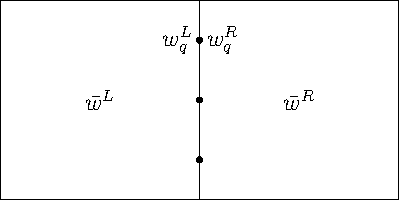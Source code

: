 size(0,100);

pair p1 = (0,0);
pair p2 = (1,0);
pair p3 = (1,1);
pair p4 = (0,1);
pair p5 = (-1,0);
pair p6 = (-1,1);

draw(p1--p2--p3--p4--cycle);
draw(p1--p5--p6--p4);

pair q1 = (0,0.2);
pair q2 = (0,0.5);
pair q3 = (0,0.8);
dot(q1);
dot(q2);
dot(q3);

label("$\bar{w}^L$", 0.25*(p1+p4+p5+p6));
label("$\bar{w}^R$", 0.25*(p1+p2+p3+p4));
label("$w_q^L$", q3, W);
label("$w_q^R$", q3, E);

